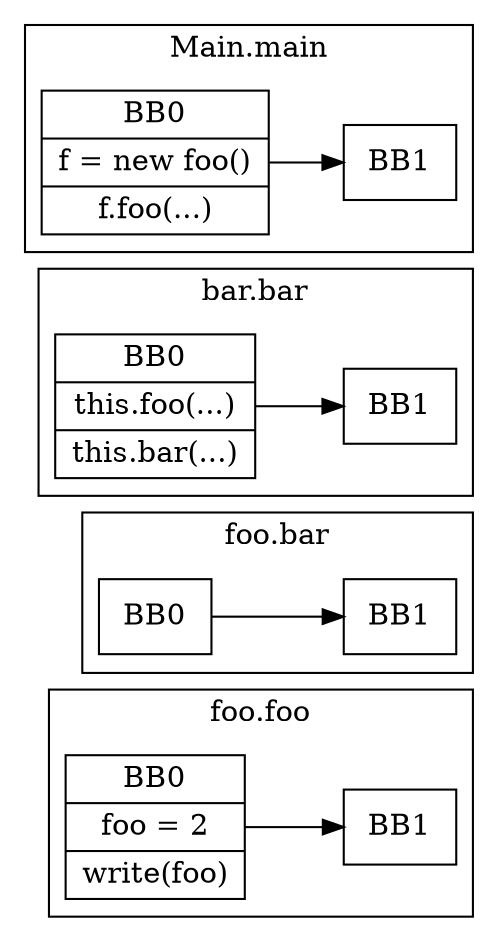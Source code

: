 digraph G {
  graph [ rankdir = "LR" ];
  subgraph cluster_0 {
    label = "foo.foo"
    M0_BB0 [
      shape="record"
      label="BB0|foo = 2|write(foo)"
    ];
    M0_BB0 -> M0_BB1;
    M0_BB1 [
      shape="record"
      label="BB1"
    ];
  }
  subgraph cluster_1 {
    label = "foo.bar"
    M1_BB0 [
      shape="record"
      label="BB0"
    ];
    M1_BB0 -> M1_BB1;
    M1_BB1 [
      shape="record"
      label="BB1"
    ];
  }
  subgraph cluster_2 {
    label = "bar.bar"
    M2_BB0 [
      shape="record"
      label="BB0|this.foo(...)|this.bar(...)"
    ];
    M2_BB0 -> M2_BB1;
    M2_BB1 [
      shape="record"
      label="BB1"
    ];
  }
  subgraph cluster_3 {
    label = "Main.main"
    M3_BB0 [
      shape="record"
      label="BB0|f = new foo()|f.foo(...)"
    ];
    M3_BB0 -> M3_BB1;
    M3_BB1 [
      shape="record"
      label="BB1"
    ];
  }
}
